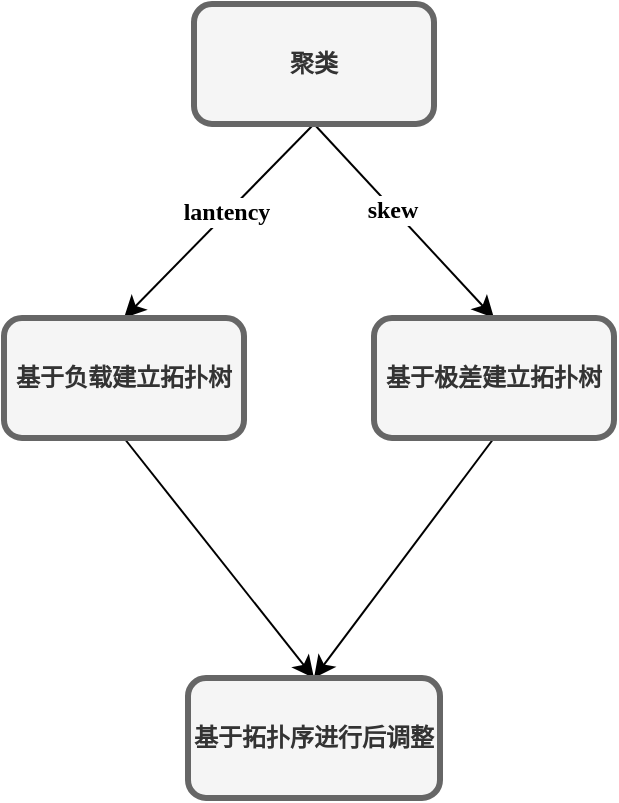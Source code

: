 <mxfile version="25.0.1">
  <diagram name="第 1 页" id="kV7FExK0bLEReNMpNEUY">
    <mxGraphModel dx="358" dy="325" grid="0" gridSize="10" guides="1" tooltips="1" connect="1" arrows="1" fold="1" page="0" pageScale="1" pageWidth="827" pageHeight="1169" math="0" shadow="0">
      <root>
        <mxCell id="0" />
        <mxCell id="1" parent="0" />
        <mxCell id="fWi6bcqSee7aH8q4-fqI-3" style="edgeStyle=none;curved=1;rounded=0;orthogonalLoop=1;jettySize=auto;html=1;exitX=0.5;exitY=1;exitDx=0;exitDy=0;entryX=0.5;entryY=0;entryDx=0;entryDy=0;fontSize=12;startSize=8;endSize=8;fontFamily=宋体;fontStyle=1" edge="1" parent="1" source="fWi6bcqSee7aH8q4-fqI-1" target="fWi6bcqSee7aH8q4-fqI-2">
          <mxGeometry relative="1" as="geometry" />
        </mxCell>
        <mxCell id="fWi6bcqSee7aH8q4-fqI-6" value="lantency" style="edgeLabel;html=1;align=center;verticalAlign=middle;resizable=0;points=[];fontSize=12;fontFamily=宋体;fontStyle=1" vertex="1" connectable="0" parent="fWi6bcqSee7aH8q4-fqI-3">
          <mxGeometry x="-0.074" relative="1" as="geometry">
            <mxPoint y="-1" as="offset" />
          </mxGeometry>
        </mxCell>
        <mxCell id="fWi6bcqSee7aH8q4-fqI-5" style="edgeStyle=none;curved=1;rounded=0;orthogonalLoop=1;jettySize=auto;html=1;exitX=0.5;exitY=1;exitDx=0;exitDy=0;entryX=0.5;entryY=0;entryDx=0;entryDy=0;fontSize=12;startSize=8;endSize=8;fontFamily=宋体;fontStyle=1" edge="1" parent="1" source="fWi6bcqSee7aH8q4-fqI-1" target="fWi6bcqSee7aH8q4-fqI-4">
          <mxGeometry relative="1" as="geometry" />
        </mxCell>
        <mxCell id="fWi6bcqSee7aH8q4-fqI-7" value="skew" style="edgeLabel;html=1;align=center;verticalAlign=middle;resizable=0;points=[];fontSize=12;fontFamily=宋体;fontStyle=1" vertex="1" connectable="0" parent="fWi6bcqSee7aH8q4-fqI-5">
          <mxGeometry x="-0.131" y="-1" relative="1" as="geometry">
            <mxPoint as="offset" />
          </mxGeometry>
        </mxCell>
        <mxCell id="fWi6bcqSee7aH8q4-fqI-1" value="聚类" style="rounded=1;whiteSpace=wrap;html=1;fontFamily=宋体;fontStyle=1;fillColor=#f5f5f5;fontColor=#333333;strokeColor=#666666;strokeWidth=3;" vertex="1" parent="1">
          <mxGeometry x="116" y="94" width="120" height="60" as="geometry" />
        </mxCell>
        <mxCell id="fWi6bcqSee7aH8q4-fqI-10" style="edgeStyle=none;curved=1;rounded=0;orthogonalLoop=1;jettySize=auto;html=1;exitX=0.5;exitY=1;exitDx=0;exitDy=0;entryX=0.5;entryY=0;entryDx=0;entryDy=0;fontSize=12;startSize=8;endSize=8;" edge="1" parent="1" source="fWi6bcqSee7aH8q4-fqI-2" target="fWi6bcqSee7aH8q4-fqI-9">
          <mxGeometry relative="1" as="geometry" />
        </mxCell>
        <mxCell id="fWi6bcqSee7aH8q4-fqI-2" value="基于负载建立拓扑树" style="rounded=1;whiteSpace=wrap;html=1;fontFamily=宋体;fontStyle=1;strokeWidth=3;fillColor=#f5f5f5;fontColor=#333333;strokeColor=#666666;" vertex="1" parent="1">
          <mxGeometry x="21" y="251" width="120" height="60" as="geometry" />
        </mxCell>
        <mxCell id="fWi6bcqSee7aH8q4-fqI-11" style="edgeStyle=none;curved=1;rounded=0;orthogonalLoop=1;jettySize=auto;html=1;exitX=0.5;exitY=1;exitDx=0;exitDy=0;fontSize=12;startSize=8;endSize=8;entryX=0.5;entryY=0;entryDx=0;entryDy=0;" edge="1" parent="1" source="fWi6bcqSee7aH8q4-fqI-4" target="fWi6bcqSee7aH8q4-fqI-9">
          <mxGeometry relative="1" as="geometry">
            <mxPoint x="194.552" y="369.524" as="targetPoint" />
          </mxGeometry>
        </mxCell>
        <mxCell id="fWi6bcqSee7aH8q4-fqI-4" value="基于极差建立拓扑树" style="rounded=1;whiteSpace=wrap;html=1;fontFamily=宋体;fontStyle=1;strokeWidth=3;fillColor=#f5f5f5;fontColor=#333333;strokeColor=#666666;" vertex="1" parent="1">
          <mxGeometry x="206" y="251" width="120" height="60" as="geometry" />
        </mxCell>
        <mxCell id="fWi6bcqSee7aH8q4-fqI-9" value="基于拓扑序进行后调整" style="rounded=1;whiteSpace=wrap;html=1;fontFamily=宋体;fontStyle=1;fillColor=#f5f5f5;fontColor=#333333;strokeColor=#666666;strokeWidth=3;" vertex="1" parent="1">
          <mxGeometry x="113" y="431" width="126" height="60" as="geometry" />
        </mxCell>
      </root>
    </mxGraphModel>
  </diagram>
</mxfile>
